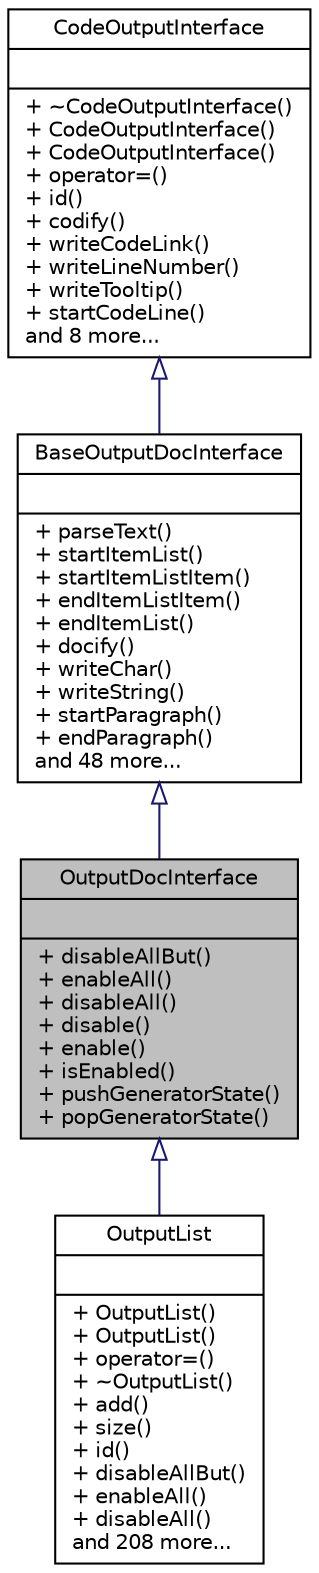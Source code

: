 digraph "OutputDocInterface"
{
 // LATEX_PDF_SIZE
  edge [fontname="Helvetica",fontsize="10",labelfontname="Helvetica",labelfontsize="10"];
  node [fontname="Helvetica",fontsize="10",shape=record];
  Node1 [label="{OutputDocInterface\n||+ disableAllBut()\l+ enableAll()\l+ disableAll()\l+ disable()\l+ enable()\l+ isEnabled()\l+ pushGeneratorState()\l+ popGeneratorState()\l}",height=0.2,width=0.4,color="black", fillcolor="grey75", style="filled", fontcolor="black",tooltip=" "];
  Node2 -> Node1 [dir="back",color="midnightblue",fontsize="10",style="solid",arrowtail="onormal"];
  Node2 [label="{BaseOutputDocInterface\n||+ parseText()\l+ startItemList()\l+ startItemListItem()\l+ endItemListItem()\l+ endItemList()\l+ docify()\l+ writeChar()\l+ writeString()\l+ startParagraph()\l+ endParagraph()\land 48 more...\l}",height=0.2,width=0.4,color="black", fillcolor="white", style="filled",URL="$classBaseOutputDocInterface.html",tooltip=" "];
  Node3 -> Node2 [dir="back",color="midnightblue",fontsize="10",style="solid",arrowtail="onormal"];
  Node3 [label="{CodeOutputInterface\n||+ ~CodeOutputInterface()\l+ CodeOutputInterface()\l+ CodeOutputInterface()\l+ operator=()\l+ id()\l+ codify()\l+ writeCodeLink()\l+ writeLineNumber()\l+ writeTooltip()\l+ startCodeLine()\land 8 more...\l}",height=0.2,width=0.4,color="black", fillcolor="white", style="filled",URL="$classCodeOutputInterface.html",tooltip=" "];
  Node1 -> Node4 [dir="back",color="midnightblue",fontsize="10",style="solid",arrowtail="onormal"];
  Node4 [label="{OutputList\n||+ OutputList()\l+ OutputList()\l+ operator=()\l+ ~OutputList()\l+ add()\l+ size()\l+ id()\l+ disableAllBut()\l+ enableAll()\l+ disableAll()\land 208 more...\l}",height=0.2,width=0.4,color="black", fillcolor="white", style="filled",URL="$classOutputList.html",tooltip=" "];
}
